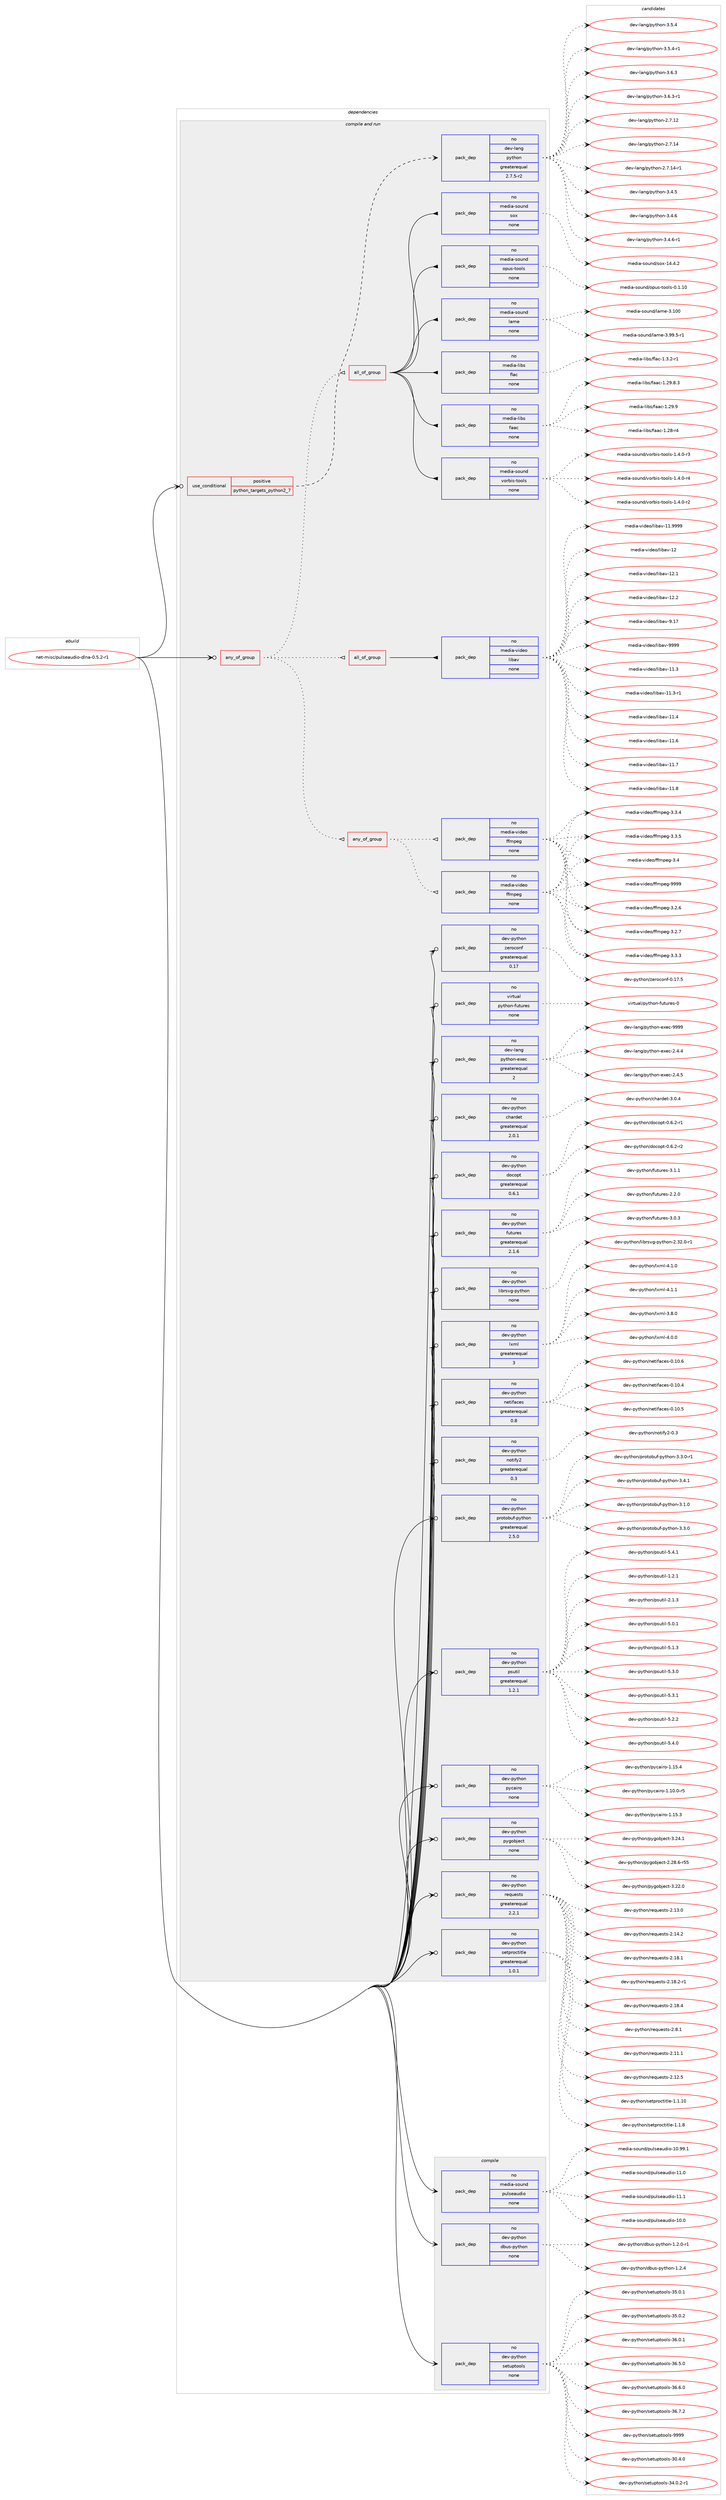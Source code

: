 digraph prolog {

# *************
# Graph options
# *************

newrank=true;
concentrate=true;
compound=true;
graph [rankdir=LR,fontname=Helvetica,fontsize=10,ranksep=1.5];#, ranksep=2.5, nodesep=0.2];
edge  [arrowhead=vee];
node  [fontname=Helvetica,fontsize=10];

# **********
# The ebuild
# **********

subgraph cluster_leftcol {
color=gray;
rank=same;
label=<<i>ebuild</i>>;
id [label="net-misc/pulseaudio-dlna-0.5.2-r1", color=red, width=4, href="../net-misc/pulseaudio-dlna-0.5.2-r1.svg"];
}

# ****************
# The dependencies
# ****************

subgraph cluster_midcol {
color=gray;
label=<<i>dependencies</i>>;
subgraph cluster_compile {
fillcolor="#eeeeee";
style=filled;
label=<<i>compile</i>>;
subgraph pack486 {
dependency662 [label=<<TABLE BORDER="0" CELLBORDER="1" CELLSPACING="0" CELLPADDING="4" WIDTH="220"><TR><TD ROWSPAN="6" CELLPADDING="30">pack_dep</TD></TR><TR><TD WIDTH="110">no</TD></TR><TR><TD>dev-python</TD></TR><TR><TD>dbus-python</TD></TR><TR><TD>none</TD></TR><TR><TD></TD></TR></TABLE>>, shape=none, color=blue];
}
id:e -> dependency662:w [weight=20,style="solid",arrowhead="vee"];
subgraph pack487 {
dependency663 [label=<<TABLE BORDER="0" CELLBORDER="1" CELLSPACING="0" CELLPADDING="4" WIDTH="220"><TR><TD ROWSPAN="6" CELLPADDING="30">pack_dep</TD></TR><TR><TD WIDTH="110">no</TD></TR><TR><TD>dev-python</TD></TR><TR><TD>setuptools</TD></TR><TR><TD>none</TD></TR><TR><TD></TD></TR></TABLE>>, shape=none, color=blue];
}
id:e -> dependency663:w [weight=20,style="solid",arrowhead="vee"];
subgraph pack488 {
dependency664 [label=<<TABLE BORDER="0" CELLBORDER="1" CELLSPACING="0" CELLPADDING="4" WIDTH="220"><TR><TD ROWSPAN="6" CELLPADDING="30">pack_dep</TD></TR><TR><TD WIDTH="110">no</TD></TR><TR><TD>media-sound</TD></TR><TR><TD>pulseaudio</TD></TR><TR><TD>none</TD></TR><TR><TD></TD></TR></TABLE>>, shape=none, color=blue];
}
id:e -> dependency664:w [weight=20,style="solid",arrowhead="vee"];
}
subgraph cluster_compileandrun {
fillcolor="#eeeeee";
style=filled;
label=<<i>compile and run</i>>;
subgraph any8 {
dependency665 [label=<<TABLE BORDER="0" CELLBORDER="1" CELLSPACING="0" CELLPADDING="4"><TR><TD CELLPADDING="10">any_of_group</TD></TR></TABLE>>, shape=none, color=red];subgraph any9 {
dependency666 [label=<<TABLE BORDER="0" CELLBORDER="1" CELLSPACING="0" CELLPADDING="4"><TR><TD CELLPADDING="10">any_of_group</TD></TR></TABLE>>, shape=none, color=red];subgraph pack489 {
dependency667 [label=<<TABLE BORDER="0" CELLBORDER="1" CELLSPACING="0" CELLPADDING="4" WIDTH="220"><TR><TD ROWSPAN="6" CELLPADDING="30">pack_dep</TD></TR><TR><TD WIDTH="110">no</TD></TR><TR><TD>media-video</TD></TR><TR><TD>ffmpeg</TD></TR><TR><TD>none</TD></TR><TR><TD></TD></TR></TABLE>>, shape=none, color=blue];
}
dependency666:e -> dependency667:w [weight=20,style="dotted",arrowhead="oinv"];
subgraph pack490 {
dependency668 [label=<<TABLE BORDER="0" CELLBORDER="1" CELLSPACING="0" CELLPADDING="4" WIDTH="220"><TR><TD ROWSPAN="6" CELLPADDING="30">pack_dep</TD></TR><TR><TD WIDTH="110">no</TD></TR><TR><TD>media-video</TD></TR><TR><TD>ffmpeg</TD></TR><TR><TD>none</TD></TR><TR><TD></TD></TR></TABLE>>, shape=none, color=blue];
}
dependency666:e -> dependency668:w [weight=20,style="dotted",arrowhead="oinv"];
}
dependency665:e -> dependency666:w [weight=20,style="dotted",arrowhead="oinv"];
subgraph all1 {
dependency669 [label=<<TABLE BORDER="0" CELLBORDER="1" CELLSPACING="0" CELLPADDING="4"><TR><TD CELLPADDING="10">all_of_group</TD></TR></TABLE>>, shape=none, color=red];subgraph pack491 {
dependency670 [label=<<TABLE BORDER="0" CELLBORDER="1" CELLSPACING="0" CELLPADDING="4" WIDTH="220"><TR><TD ROWSPAN="6" CELLPADDING="30">pack_dep</TD></TR><TR><TD WIDTH="110">no</TD></TR><TR><TD>media-video</TD></TR><TR><TD>libav</TD></TR><TR><TD>none</TD></TR><TR><TD></TD></TR></TABLE>>, shape=none, color=blue];
}
dependency669:e -> dependency670:w [weight=20,style="solid",arrowhead="inv"];
}
dependency665:e -> dependency669:w [weight=20,style="dotted",arrowhead="oinv"];
subgraph all2 {
dependency671 [label=<<TABLE BORDER="0" CELLBORDER="1" CELLSPACING="0" CELLPADDING="4"><TR><TD CELLPADDING="10">all_of_group</TD></TR></TABLE>>, shape=none, color=red];subgraph pack492 {
dependency672 [label=<<TABLE BORDER="0" CELLBORDER="1" CELLSPACING="0" CELLPADDING="4" WIDTH="220"><TR><TD ROWSPAN="6" CELLPADDING="30">pack_dep</TD></TR><TR><TD WIDTH="110">no</TD></TR><TR><TD>media-libs</TD></TR><TR><TD>faac</TD></TR><TR><TD>none</TD></TR><TR><TD></TD></TR></TABLE>>, shape=none, color=blue];
}
dependency671:e -> dependency672:w [weight=20,style="solid",arrowhead="inv"];
subgraph pack493 {
dependency673 [label=<<TABLE BORDER="0" CELLBORDER="1" CELLSPACING="0" CELLPADDING="4" WIDTH="220"><TR><TD ROWSPAN="6" CELLPADDING="30">pack_dep</TD></TR><TR><TD WIDTH="110">no</TD></TR><TR><TD>media-libs</TD></TR><TR><TD>flac</TD></TR><TR><TD>none</TD></TR><TR><TD></TD></TR></TABLE>>, shape=none, color=blue];
}
dependency671:e -> dependency673:w [weight=20,style="solid",arrowhead="inv"];
subgraph pack494 {
dependency674 [label=<<TABLE BORDER="0" CELLBORDER="1" CELLSPACING="0" CELLPADDING="4" WIDTH="220"><TR><TD ROWSPAN="6" CELLPADDING="30">pack_dep</TD></TR><TR><TD WIDTH="110">no</TD></TR><TR><TD>media-sound</TD></TR><TR><TD>lame</TD></TR><TR><TD>none</TD></TR><TR><TD></TD></TR></TABLE>>, shape=none, color=blue];
}
dependency671:e -> dependency674:w [weight=20,style="solid",arrowhead="inv"];
subgraph pack495 {
dependency675 [label=<<TABLE BORDER="0" CELLBORDER="1" CELLSPACING="0" CELLPADDING="4" WIDTH="220"><TR><TD ROWSPAN="6" CELLPADDING="30">pack_dep</TD></TR><TR><TD WIDTH="110">no</TD></TR><TR><TD>media-sound</TD></TR><TR><TD>opus-tools</TD></TR><TR><TD>none</TD></TR><TR><TD></TD></TR></TABLE>>, shape=none, color=blue];
}
dependency671:e -> dependency675:w [weight=20,style="solid",arrowhead="inv"];
subgraph pack496 {
dependency676 [label=<<TABLE BORDER="0" CELLBORDER="1" CELLSPACING="0" CELLPADDING="4" WIDTH="220"><TR><TD ROWSPAN="6" CELLPADDING="30">pack_dep</TD></TR><TR><TD WIDTH="110">no</TD></TR><TR><TD>media-sound</TD></TR><TR><TD>sox</TD></TR><TR><TD>none</TD></TR><TR><TD></TD></TR></TABLE>>, shape=none, color=blue];
}
dependency671:e -> dependency676:w [weight=20,style="solid",arrowhead="inv"];
subgraph pack497 {
dependency677 [label=<<TABLE BORDER="0" CELLBORDER="1" CELLSPACING="0" CELLPADDING="4" WIDTH="220"><TR><TD ROWSPAN="6" CELLPADDING="30">pack_dep</TD></TR><TR><TD WIDTH="110">no</TD></TR><TR><TD>media-sound</TD></TR><TR><TD>vorbis-tools</TD></TR><TR><TD>none</TD></TR><TR><TD></TD></TR></TABLE>>, shape=none, color=blue];
}
dependency671:e -> dependency677:w [weight=20,style="solid",arrowhead="inv"];
}
dependency665:e -> dependency671:w [weight=20,style="dotted",arrowhead="oinv"];
}
id:e -> dependency665:w [weight=20,style="solid",arrowhead="odotvee"];
subgraph cond170 {
dependency678 [label=<<TABLE BORDER="0" CELLBORDER="1" CELLSPACING="0" CELLPADDING="4"><TR><TD ROWSPAN="3" CELLPADDING="10">use_conditional</TD></TR><TR><TD>positive</TD></TR><TR><TD>python_targets_python2_7</TD></TR></TABLE>>, shape=none, color=red];
subgraph pack498 {
dependency679 [label=<<TABLE BORDER="0" CELLBORDER="1" CELLSPACING="0" CELLPADDING="4" WIDTH="220"><TR><TD ROWSPAN="6" CELLPADDING="30">pack_dep</TD></TR><TR><TD WIDTH="110">no</TD></TR><TR><TD>dev-lang</TD></TR><TR><TD>python</TD></TR><TR><TD>greaterequal</TD></TR><TR><TD>2.7.5-r2</TD></TR></TABLE>>, shape=none, color=blue];
}
dependency678:e -> dependency679:w [weight=20,style="dashed",arrowhead="vee"];
}
id:e -> dependency678:w [weight=20,style="solid",arrowhead="odotvee"];
subgraph pack499 {
dependency680 [label=<<TABLE BORDER="0" CELLBORDER="1" CELLSPACING="0" CELLPADDING="4" WIDTH="220"><TR><TD ROWSPAN="6" CELLPADDING="30">pack_dep</TD></TR><TR><TD WIDTH="110">no</TD></TR><TR><TD>dev-lang</TD></TR><TR><TD>python-exec</TD></TR><TR><TD>greaterequal</TD></TR><TR><TD>2</TD></TR></TABLE>>, shape=none, color=blue];
}
id:e -> dependency680:w [weight=20,style="solid",arrowhead="odotvee"];
subgraph pack500 {
dependency681 [label=<<TABLE BORDER="0" CELLBORDER="1" CELLSPACING="0" CELLPADDING="4" WIDTH="220"><TR><TD ROWSPAN="6" CELLPADDING="30">pack_dep</TD></TR><TR><TD WIDTH="110">no</TD></TR><TR><TD>dev-python</TD></TR><TR><TD>chardet</TD></TR><TR><TD>greaterequal</TD></TR><TR><TD>2.0.1</TD></TR></TABLE>>, shape=none, color=blue];
}
id:e -> dependency681:w [weight=20,style="solid",arrowhead="odotvee"];
subgraph pack501 {
dependency682 [label=<<TABLE BORDER="0" CELLBORDER="1" CELLSPACING="0" CELLPADDING="4" WIDTH="220"><TR><TD ROWSPAN="6" CELLPADDING="30">pack_dep</TD></TR><TR><TD WIDTH="110">no</TD></TR><TR><TD>dev-python</TD></TR><TR><TD>docopt</TD></TR><TR><TD>greaterequal</TD></TR><TR><TD>0.6.1</TD></TR></TABLE>>, shape=none, color=blue];
}
id:e -> dependency682:w [weight=20,style="solid",arrowhead="odotvee"];
subgraph pack502 {
dependency683 [label=<<TABLE BORDER="0" CELLBORDER="1" CELLSPACING="0" CELLPADDING="4" WIDTH="220"><TR><TD ROWSPAN="6" CELLPADDING="30">pack_dep</TD></TR><TR><TD WIDTH="110">no</TD></TR><TR><TD>dev-python</TD></TR><TR><TD>futures</TD></TR><TR><TD>greaterequal</TD></TR><TR><TD>2.1.6</TD></TR></TABLE>>, shape=none, color=blue];
}
id:e -> dependency683:w [weight=20,style="solid",arrowhead="odotvee"];
subgraph pack503 {
dependency684 [label=<<TABLE BORDER="0" CELLBORDER="1" CELLSPACING="0" CELLPADDING="4" WIDTH="220"><TR><TD ROWSPAN="6" CELLPADDING="30">pack_dep</TD></TR><TR><TD WIDTH="110">no</TD></TR><TR><TD>dev-python</TD></TR><TR><TD>librsvg-python</TD></TR><TR><TD>none</TD></TR><TR><TD></TD></TR></TABLE>>, shape=none, color=blue];
}
id:e -> dependency684:w [weight=20,style="solid",arrowhead="odotvee"];
subgraph pack504 {
dependency685 [label=<<TABLE BORDER="0" CELLBORDER="1" CELLSPACING="0" CELLPADDING="4" WIDTH="220"><TR><TD ROWSPAN="6" CELLPADDING="30">pack_dep</TD></TR><TR><TD WIDTH="110">no</TD></TR><TR><TD>dev-python</TD></TR><TR><TD>lxml</TD></TR><TR><TD>greaterequal</TD></TR><TR><TD>3</TD></TR></TABLE>>, shape=none, color=blue];
}
id:e -> dependency685:w [weight=20,style="solid",arrowhead="odotvee"];
subgraph pack505 {
dependency686 [label=<<TABLE BORDER="0" CELLBORDER="1" CELLSPACING="0" CELLPADDING="4" WIDTH="220"><TR><TD ROWSPAN="6" CELLPADDING="30">pack_dep</TD></TR><TR><TD WIDTH="110">no</TD></TR><TR><TD>dev-python</TD></TR><TR><TD>netifaces</TD></TR><TR><TD>greaterequal</TD></TR><TR><TD>0.8</TD></TR></TABLE>>, shape=none, color=blue];
}
id:e -> dependency686:w [weight=20,style="solid",arrowhead="odotvee"];
subgraph pack506 {
dependency687 [label=<<TABLE BORDER="0" CELLBORDER="1" CELLSPACING="0" CELLPADDING="4" WIDTH="220"><TR><TD ROWSPAN="6" CELLPADDING="30">pack_dep</TD></TR><TR><TD WIDTH="110">no</TD></TR><TR><TD>dev-python</TD></TR><TR><TD>notify2</TD></TR><TR><TD>greaterequal</TD></TR><TR><TD>0.3</TD></TR></TABLE>>, shape=none, color=blue];
}
id:e -> dependency687:w [weight=20,style="solid",arrowhead="odotvee"];
subgraph pack507 {
dependency688 [label=<<TABLE BORDER="0" CELLBORDER="1" CELLSPACING="0" CELLPADDING="4" WIDTH="220"><TR><TD ROWSPAN="6" CELLPADDING="30">pack_dep</TD></TR><TR><TD WIDTH="110">no</TD></TR><TR><TD>dev-python</TD></TR><TR><TD>protobuf-python</TD></TR><TR><TD>greaterequal</TD></TR><TR><TD>2.5.0</TD></TR></TABLE>>, shape=none, color=blue];
}
id:e -> dependency688:w [weight=20,style="solid",arrowhead="odotvee"];
subgraph pack508 {
dependency689 [label=<<TABLE BORDER="0" CELLBORDER="1" CELLSPACING="0" CELLPADDING="4" WIDTH="220"><TR><TD ROWSPAN="6" CELLPADDING="30">pack_dep</TD></TR><TR><TD WIDTH="110">no</TD></TR><TR><TD>dev-python</TD></TR><TR><TD>psutil</TD></TR><TR><TD>greaterequal</TD></TR><TR><TD>1.2.1</TD></TR></TABLE>>, shape=none, color=blue];
}
id:e -> dependency689:w [weight=20,style="solid",arrowhead="odotvee"];
subgraph pack509 {
dependency690 [label=<<TABLE BORDER="0" CELLBORDER="1" CELLSPACING="0" CELLPADDING="4" WIDTH="220"><TR><TD ROWSPAN="6" CELLPADDING="30">pack_dep</TD></TR><TR><TD WIDTH="110">no</TD></TR><TR><TD>dev-python</TD></TR><TR><TD>pycairo</TD></TR><TR><TD>none</TD></TR><TR><TD></TD></TR></TABLE>>, shape=none, color=blue];
}
id:e -> dependency690:w [weight=20,style="solid",arrowhead="odotvee"];
subgraph pack510 {
dependency691 [label=<<TABLE BORDER="0" CELLBORDER="1" CELLSPACING="0" CELLPADDING="4" WIDTH="220"><TR><TD ROWSPAN="6" CELLPADDING="30">pack_dep</TD></TR><TR><TD WIDTH="110">no</TD></TR><TR><TD>dev-python</TD></TR><TR><TD>pygobject</TD></TR><TR><TD>none</TD></TR><TR><TD></TD></TR></TABLE>>, shape=none, color=blue];
}
id:e -> dependency691:w [weight=20,style="solid",arrowhead="odotvee"];
subgraph pack511 {
dependency692 [label=<<TABLE BORDER="0" CELLBORDER="1" CELLSPACING="0" CELLPADDING="4" WIDTH="220"><TR><TD ROWSPAN="6" CELLPADDING="30">pack_dep</TD></TR><TR><TD WIDTH="110">no</TD></TR><TR><TD>dev-python</TD></TR><TR><TD>requests</TD></TR><TR><TD>greaterequal</TD></TR><TR><TD>2.2.1</TD></TR></TABLE>>, shape=none, color=blue];
}
id:e -> dependency692:w [weight=20,style="solid",arrowhead="odotvee"];
subgraph pack512 {
dependency693 [label=<<TABLE BORDER="0" CELLBORDER="1" CELLSPACING="0" CELLPADDING="4" WIDTH="220"><TR><TD ROWSPAN="6" CELLPADDING="30">pack_dep</TD></TR><TR><TD WIDTH="110">no</TD></TR><TR><TD>dev-python</TD></TR><TR><TD>setproctitle</TD></TR><TR><TD>greaterequal</TD></TR><TR><TD>1.0.1</TD></TR></TABLE>>, shape=none, color=blue];
}
id:e -> dependency693:w [weight=20,style="solid",arrowhead="odotvee"];
subgraph pack513 {
dependency694 [label=<<TABLE BORDER="0" CELLBORDER="1" CELLSPACING="0" CELLPADDING="4" WIDTH="220"><TR><TD ROWSPAN="6" CELLPADDING="30">pack_dep</TD></TR><TR><TD WIDTH="110">no</TD></TR><TR><TD>dev-python</TD></TR><TR><TD>zeroconf</TD></TR><TR><TD>greaterequal</TD></TR><TR><TD>0.17</TD></TR></TABLE>>, shape=none, color=blue];
}
id:e -> dependency694:w [weight=20,style="solid",arrowhead="odotvee"];
subgraph pack514 {
dependency695 [label=<<TABLE BORDER="0" CELLBORDER="1" CELLSPACING="0" CELLPADDING="4" WIDTH="220"><TR><TD ROWSPAN="6" CELLPADDING="30">pack_dep</TD></TR><TR><TD WIDTH="110">no</TD></TR><TR><TD>virtual</TD></TR><TR><TD>python-futures</TD></TR><TR><TD>none</TD></TR><TR><TD></TD></TR></TABLE>>, shape=none, color=blue];
}
id:e -> dependency695:w [weight=20,style="solid",arrowhead="odotvee"];
}
subgraph cluster_run {
fillcolor="#eeeeee";
style=filled;
label=<<i>run</i>>;
}
}

# **************
# The candidates
# **************

subgraph cluster_choices {
rank=same;
color=gray;
label=<<i>candidates</i>>;

subgraph choice486 {
color=black;
nodesep=1;
choice100101118451121211161041111104710098117115451121211161041111104549465046484511449 [label="dev-python/dbus-python-1.2.0-r1", color=red, width=4,href="../dev-python/dbus-python-1.2.0-r1.svg"];
choice10010111845112121116104111110471009811711545112121116104111110454946504652 [label="dev-python/dbus-python-1.2.4", color=red, width=4,href="../dev-python/dbus-python-1.2.4.svg"];
dependency662:e -> choice100101118451121211161041111104710098117115451121211161041111104549465046484511449:w [style=dotted,weight="100"];
dependency662:e -> choice10010111845112121116104111110471009811711545112121116104111110454946504652:w [style=dotted,weight="100"];
}
subgraph choice487 {
color=black;
nodesep=1;
choice100101118451121211161041111104711510111611711211611111110811545514846524648 [label="dev-python/setuptools-30.4.0", color=red, width=4,href="../dev-python/setuptools-30.4.0.svg"];
choice1001011184511212111610411111047115101116117112116111111108115455152464846504511449 [label="dev-python/setuptools-34.0.2-r1", color=red, width=4,href="../dev-python/setuptools-34.0.2-r1.svg"];
choice100101118451121211161041111104711510111611711211611111110811545515346484649 [label="dev-python/setuptools-35.0.1", color=red, width=4,href="../dev-python/setuptools-35.0.1.svg"];
choice100101118451121211161041111104711510111611711211611111110811545515346484650 [label="dev-python/setuptools-35.0.2", color=red, width=4,href="../dev-python/setuptools-35.0.2.svg"];
choice100101118451121211161041111104711510111611711211611111110811545515446484649 [label="dev-python/setuptools-36.0.1", color=red, width=4,href="../dev-python/setuptools-36.0.1.svg"];
choice100101118451121211161041111104711510111611711211611111110811545515446534648 [label="dev-python/setuptools-36.5.0", color=red, width=4,href="../dev-python/setuptools-36.5.0.svg"];
choice100101118451121211161041111104711510111611711211611111110811545515446544648 [label="dev-python/setuptools-36.6.0", color=red, width=4,href="../dev-python/setuptools-36.6.0.svg"];
choice100101118451121211161041111104711510111611711211611111110811545515446554650 [label="dev-python/setuptools-36.7.2", color=red, width=4,href="../dev-python/setuptools-36.7.2.svg"];
choice10010111845112121116104111110471151011161171121161111111081154557575757 [label="dev-python/setuptools-9999", color=red, width=4,href="../dev-python/setuptools-9999.svg"];
dependency663:e -> choice100101118451121211161041111104711510111611711211611111110811545514846524648:w [style=dotted,weight="100"];
dependency663:e -> choice1001011184511212111610411111047115101116117112116111111108115455152464846504511449:w [style=dotted,weight="100"];
dependency663:e -> choice100101118451121211161041111104711510111611711211611111110811545515346484649:w [style=dotted,weight="100"];
dependency663:e -> choice100101118451121211161041111104711510111611711211611111110811545515346484650:w [style=dotted,weight="100"];
dependency663:e -> choice100101118451121211161041111104711510111611711211611111110811545515446484649:w [style=dotted,weight="100"];
dependency663:e -> choice100101118451121211161041111104711510111611711211611111110811545515446534648:w [style=dotted,weight="100"];
dependency663:e -> choice100101118451121211161041111104711510111611711211611111110811545515446544648:w [style=dotted,weight="100"];
dependency663:e -> choice100101118451121211161041111104711510111611711211611111110811545515446554650:w [style=dotted,weight="100"];
dependency663:e -> choice10010111845112121116104111110471151011161171121161111111081154557575757:w [style=dotted,weight="100"];
}
subgraph choice488 {
color=black;
nodesep=1;
choice109101100105974511511111711010047112117108115101971171001051114549484648 [label="media-sound/pulseaudio-10.0", color=red, width=4,href="../media-sound/pulseaudio-10.0.svg"];
choice109101100105974511511111711010047112117108115101971171001051114549484657574649 [label="media-sound/pulseaudio-10.99.1", color=red, width=4,href="../media-sound/pulseaudio-10.99.1.svg"];
choice109101100105974511511111711010047112117108115101971171001051114549494648 [label="media-sound/pulseaudio-11.0", color=red, width=4,href="../media-sound/pulseaudio-11.0.svg"];
choice109101100105974511511111711010047112117108115101971171001051114549494649 [label="media-sound/pulseaudio-11.1", color=red, width=4,href="../media-sound/pulseaudio-11.1.svg"];
dependency664:e -> choice109101100105974511511111711010047112117108115101971171001051114549484648:w [style=dotted,weight="100"];
dependency664:e -> choice109101100105974511511111711010047112117108115101971171001051114549484657574649:w [style=dotted,weight="100"];
dependency664:e -> choice109101100105974511511111711010047112117108115101971171001051114549494648:w [style=dotted,weight="100"];
dependency664:e -> choice109101100105974511511111711010047112117108115101971171001051114549494649:w [style=dotted,weight="100"];
}
subgraph choice489 {
color=black;
nodesep=1;
choice109101100105974511810510010111147102102109112101103455146504654 [label="media-video/ffmpeg-3.2.6", color=red, width=4,href="../media-video/ffmpeg-3.2.6.svg"];
choice109101100105974511810510010111147102102109112101103455146504655 [label="media-video/ffmpeg-3.2.7", color=red, width=4,href="../media-video/ffmpeg-3.2.7.svg"];
choice109101100105974511810510010111147102102109112101103455146514651 [label="media-video/ffmpeg-3.3.3", color=red, width=4,href="../media-video/ffmpeg-3.3.3.svg"];
choice109101100105974511810510010111147102102109112101103455146514652 [label="media-video/ffmpeg-3.3.4", color=red, width=4,href="../media-video/ffmpeg-3.3.4.svg"];
choice109101100105974511810510010111147102102109112101103455146514653 [label="media-video/ffmpeg-3.3.5", color=red, width=4,href="../media-video/ffmpeg-3.3.5.svg"];
choice10910110010597451181051001011114710210210911210110345514652 [label="media-video/ffmpeg-3.4", color=red, width=4,href="../media-video/ffmpeg-3.4.svg"];
choice1091011001059745118105100101111471021021091121011034557575757 [label="media-video/ffmpeg-9999", color=red, width=4,href="../media-video/ffmpeg-9999.svg"];
dependency667:e -> choice109101100105974511810510010111147102102109112101103455146504654:w [style=dotted,weight="100"];
dependency667:e -> choice109101100105974511810510010111147102102109112101103455146504655:w [style=dotted,weight="100"];
dependency667:e -> choice109101100105974511810510010111147102102109112101103455146514651:w [style=dotted,weight="100"];
dependency667:e -> choice109101100105974511810510010111147102102109112101103455146514652:w [style=dotted,weight="100"];
dependency667:e -> choice109101100105974511810510010111147102102109112101103455146514653:w [style=dotted,weight="100"];
dependency667:e -> choice10910110010597451181051001011114710210210911210110345514652:w [style=dotted,weight="100"];
dependency667:e -> choice1091011001059745118105100101111471021021091121011034557575757:w [style=dotted,weight="100"];
}
subgraph choice490 {
color=black;
nodesep=1;
choice109101100105974511810510010111147102102109112101103455146504654 [label="media-video/ffmpeg-3.2.6", color=red, width=4,href="../media-video/ffmpeg-3.2.6.svg"];
choice109101100105974511810510010111147102102109112101103455146504655 [label="media-video/ffmpeg-3.2.7", color=red, width=4,href="../media-video/ffmpeg-3.2.7.svg"];
choice109101100105974511810510010111147102102109112101103455146514651 [label="media-video/ffmpeg-3.3.3", color=red, width=4,href="../media-video/ffmpeg-3.3.3.svg"];
choice109101100105974511810510010111147102102109112101103455146514652 [label="media-video/ffmpeg-3.3.4", color=red, width=4,href="../media-video/ffmpeg-3.3.4.svg"];
choice109101100105974511810510010111147102102109112101103455146514653 [label="media-video/ffmpeg-3.3.5", color=red, width=4,href="../media-video/ffmpeg-3.3.5.svg"];
choice10910110010597451181051001011114710210210911210110345514652 [label="media-video/ffmpeg-3.4", color=red, width=4,href="../media-video/ffmpeg-3.4.svg"];
choice1091011001059745118105100101111471021021091121011034557575757 [label="media-video/ffmpeg-9999", color=red, width=4,href="../media-video/ffmpeg-9999.svg"];
dependency668:e -> choice109101100105974511810510010111147102102109112101103455146504654:w [style=dotted,weight="100"];
dependency668:e -> choice109101100105974511810510010111147102102109112101103455146504655:w [style=dotted,weight="100"];
dependency668:e -> choice109101100105974511810510010111147102102109112101103455146514651:w [style=dotted,weight="100"];
dependency668:e -> choice109101100105974511810510010111147102102109112101103455146514652:w [style=dotted,weight="100"];
dependency668:e -> choice109101100105974511810510010111147102102109112101103455146514653:w [style=dotted,weight="100"];
dependency668:e -> choice10910110010597451181051001011114710210210911210110345514652:w [style=dotted,weight="100"];
dependency668:e -> choice1091011001059745118105100101111471021021091121011034557575757:w [style=dotted,weight="100"];
}
subgraph choice491 {
color=black;
nodesep=1;
choice10910110010597451181051001011114710810598971184549494651 [label="media-video/libav-11.3", color=red, width=4,href="../media-video/libav-11.3.svg"];
choice109101100105974511810510010111147108105989711845494946514511449 [label="media-video/libav-11.3-r1", color=red, width=4,href="../media-video/libav-11.3-r1.svg"];
choice10910110010597451181051001011114710810598971184549494652 [label="media-video/libav-11.4", color=red, width=4,href="../media-video/libav-11.4.svg"];
choice10910110010597451181051001011114710810598971184549494654 [label="media-video/libav-11.6", color=red, width=4,href="../media-video/libav-11.6.svg"];
choice10910110010597451181051001011114710810598971184549494655 [label="media-video/libav-11.7", color=red, width=4,href="../media-video/libav-11.7.svg"];
choice10910110010597451181051001011114710810598971184549494656 [label="media-video/libav-11.8", color=red, width=4,href="../media-video/libav-11.8.svg"];
choice10910110010597451181051001011114710810598971184549494657575757 [label="media-video/libav-11.9999", color=red, width=4,href="../media-video/libav-11.9999.svg"];
choice1091011001059745118105100101111471081059897118454950 [label="media-video/libav-12", color=red, width=4,href="../media-video/libav-12.svg"];
choice10910110010597451181051001011114710810598971184549504649 [label="media-video/libav-12.1", color=red, width=4,href="../media-video/libav-12.1.svg"];
choice10910110010597451181051001011114710810598971184549504650 [label="media-video/libav-12.2", color=red, width=4,href="../media-video/libav-12.2.svg"];
choice10910110010597451181051001011114710810598971184557464955 [label="media-video/libav-9.17", color=red, width=4,href="../media-video/libav-9.17.svg"];
choice10910110010597451181051001011114710810598971184557575757 [label="media-video/libav-9999", color=red, width=4,href="../media-video/libav-9999.svg"];
dependency670:e -> choice10910110010597451181051001011114710810598971184549494651:w [style=dotted,weight="100"];
dependency670:e -> choice109101100105974511810510010111147108105989711845494946514511449:w [style=dotted,weight="100"];
dependency670:e -> choice10910110010597451181051001011114710810598971184549494652:w [style=dotted,weight="100"];
dependency670:e -> choice10910110010597451181051001011114710810598971184549494654:w [style=dotted,weight="100"];
dependency670:e -> choice10910110010597451181051001011114710810598971184549494655:w [style=dotted,weight="100"];
dependency670:e -> choice10910110010597451181051001011114710810598971184549494656:w [style=dotted,weight="100"];
dependency670:e -> choice10910110010597451181051001011114710810598971184549494657575757:w [style=dotted,weight="100"];
dependency670:e -> choice1091011001059745118105100101111471081059897118454950:w [style=dotted,weight="100"];
dependency670:e -> choice10910110010597451181051001011114710810598971184549504649:w [style=dotted,weight="100"];
dependency670:e -> choice10910110010597451181051001011114710810598971184549504650:w [style=dotted,weight="100"];
dependency670:e -> choice10910110010597451181051001011114710810598971184557464955:w [style=dotted,weight="100"];
dependency670:e -> choice10910110010597451181051001011114710810598971184557575757:w [style=dotted,weight="100"];
}
subgraph choice492 {
color=black;
nodesep=1;
choice1091011001059745108105981154710297979945494650564511452 [label="media-libs/faac-1.28-r4", color=red, width=4,href="../media-libs/faac-1.28-r4.svg"];
choice10910110010597451081059811547102979799454946505746564651 [label="media-libs/faac-1.29.8.3", color=red, width=4,href="../media-libs/faac-1.29.8.3.svg"];
choice1091011001059745108105981154710297979945494650574657 [label="media-libs/faac-1.29.9", color=red, width=4,href="../media-libs/faac-1.29.9.svg"];
dependency672:e -> choice1091011001059745108105981154710297979945494650564511452:w [style=dotted,weight="100"];
dependency672:e -> choice10910110010597451081059811547102979799454946505746564651:w [style=dotted,weight="100"];
dependency672:e -> choice1091011001059745108105981154710297979945494650574657:w [style=dotted,weight="100"];
}
subgraph choice493 {
color=black;
nodesep=1;
choice1091011001059745108105981154710210897994549465146504511449 [label="media-libs/flac-1.3.2-r1", color=red, width=4,href="../media-libs/flac-1.3.2-r1.svg"];
dependency673:e -> choice1091011001059745108105981154710210897994549465146504511449:w [style=dotted,weight="100"];
}
subgraph choice494 {
color=black;
nodesep=1;
choice10910110010597451151111171101004710897109101455146494848 [label="media-sound/lame-3.100", color=red, width=4,href="../media-sound/lame-3.100.svg"];
choice10910110010597451151111171101004710897109101455146575746534511449 [label="media-sound/lame-3.99.5-r1", color=red, width=4,href="../media-sound/lame-3.99.5-r1.svg"];
dependency674:e -> choice10910110010597451151111171101004710897109101455146494848:w [style=dotted,weight="100"];
dependency674:e -> choice10910110010597451151111171101004710897109101455146575746534511449:w [style=dotted,weight="100"];
}
subgraph choice495 {
color=black;
nodesep=1;
choice1091011001059745115111117110100471111121171154511611111110811545484649464948 [label="media-sound/opus-tools-0.1.10", color=red, width=4,href="../media-sound/opus-tools-0.1.10.svg"];
dependency675:e -> choice1091011001059745115111117110100471111121171154511611111110811545484649464948:w [style=dotted,weight="100"];
}
subgraph choice496 {
color=black;
nodesep=1;
choice10910110010597451151111171101004711511112045495246524650 [label="media-sound/sox-14.4.2", color=red, width=4,href="../media-sound/sox-14.4.2.svg"];
dependency676:e -> choice10910110010597451151111171101004711511112045495246524650:w [style=dotted,weight="100"];
}
subgraph choice497 {
color=black;
nodesep=1;
choice10910110010597451151111171101004711811111498105115451161111111081154549465246484511450 [label="media-sound/vorbis-tools-1.4.0-r2", color=red, width=4,href="../media-sound/vorbis-tools-1.4.0-r2.svg"];
choice10910110010597451151111171101004711811111498105115451161111111081154549465246484511451 [label="media-sound/vorbis-tools-1.4.0-r3", color=red, width=4,href="../media-sound/vorbis-tools-1.4.0-r3.svg"];
choice10910110010597451151111171101004711811111498105115451161111111081154549465246484511452 [label="media-sound/vorbis-tools-1.4.0-r4", color=red, width=4,href="../media-sound/vorbis-tools-1.4.0-r4.svg"];
dependency677:e -> choice10910110010597451151111171101004711811111498105115451161111111081154549465246484511450:w [style=dotted,weight="100"];
dependency677:e -> choice10910110010597451151111171101004711811111498105115451161111111081154549465246484511451:w [style=dotted,weight="100"];
dependency677:e -> choice10910110010597451151111171101004711811111498105115451161111111081154549465246484511452:w [style=dotted,weight="100"];
}
subgraph choice498 {
color=black;
nodesep=1;
choice10010111845108971101034711212111610411111045504655464950 [label="dev-lang/python-2.7.12", color=red, width=4,href="../dev-lang/python-2.7.12.svg"];
choice10010111845108971101034711212111610411111045504655464952 [label="dev-lang/python-2.7.14", color=red, width=4,href="../dev-lang/python-2.7.14.svg"];
choice100101118451089711010347112121116104111110455046554649524511449 [label="dev-lang/python-2.7.14-r1", color=red, width=4,href="../dev-lang/python-2.7.14-r1.svg"];
choice100101118451089711010347112121116104111110455146524653 [label="dev-lang/python-3.4.5", color=red, width=4,href="../dev-lang/python-3.4.5.svg"];
choice100101118451089711010347112121116104111110455146524654 [label="dev-lang/python-3.4.6", color=red, width=4,href="../dev-lang/python-3.4.6.svg"];
choice1001011184510897110103471121211161041111104551465246544511449 [label="dev-lang/python-3.4.6-r1", color=red, width=4,href="../dev-lang/python-3.4.6-r1.svg"];
choice100101118451089711010347112121116104111110455146534652 [label="dev-lang/python-3.5.4", color=red, width=4,href="../dev-lang/python-3.5.4.svg"];
choice1001011184510897110103471121211161041111104551465346524511449 [label="dev-lang/python-3.5.4-r1", color=red, width=4,href="../dev-lang/python-3.5.4-r1.svg"];
choice100101118451089711010347112121116104111110455146544651 [label="dev-lang/python-3.6.3", color=red, width=4,href="../dev-lang/python-3.6.3.svg"];
choice1001011184510897110103471121211161041111104551465446514511449 [label="dev-lang/python-3.6.3-r1", color=red, width=4,href="../dev-lang/python-3.6.3-r1.svg"];
dependency679:e -> choice10010111845108971101034711212111610411111045504655464950:w [style=dotted,weight="100"];
dependency679:e -> choice10010111845108971101034711212111610411111045504655464952:w [style=dotted,weight="100"];
dependency679:e -> choice100101118451089711010347112121116104111110455046554649524511449:w [style=dotted,weight="100"];
dependency679:e -> choice100101118451089711010347112121116104111110455146524653:w [style=dotted,weight="100"];
dependency679:e -> choice100101118451089711010347112121116104111110455146524654:w [style=dotted,weight="100"];
dependency679:e -> choice1001011184510897110103471121211161041111104551465246544511449:w [style=dotted,weight="100"];
dependency679:e -> choice100101118451089711010347112121116104111110455146534652:w [style=dotted,weight="100"];
dependency679:e -> choice1001011184510897110103471121211161041111104551465346524511449:w [style=dotted,weight="100"];
dependency679:e -> choice100101118451089711010347112121116104111110455146544651:w [style=dotted,weight="100"];
dependency679:e -> choice1001011184510897110103471121211161041111104551465446514511449:w [style=dotted,weight="100"];
}
subgraph choice499 {
color=black;
nodesep=1;
choice1001011184510897110103471121211161041111104510112010199455046524652 [label="dev-lang/python-exec-2.4.4", color=red, width=4,href="../dev-lang/python-exec-2.4.4.svg"];
choice1001011184510897110103471121211161041111104510112010199455046524653 [label="dev-lang/python-exec-2.4.5", color=red, width=4,href="../dev-lang/python-exec-2.4.5.svg"];
choice10010111845108971101034711212111610411111045101120101994557575757 [label="dev-lang/python-exec-9999", color=red, width=4,href="../dev-lang/python-exec-9999.svg"];
dependency680:e -> choice1001011184510897110103471121211161041111104510112010199455046524652:w [style=dotted,weight="100"];
dependency680:e -> choice1001011184510897110103471121211161041111104510112010199455046524653:w [style=dotted,weight="100"];
dependency680:e -> choice10010111845108971101034711212111610411111045101120101994557575757:w [style=dotted,weight="100"];
}
subgraph choice500 {
color=black;
nodesep=1;
choice10010111845112121116104111110479910497114100101116455146484652 [label="dev-python/chardet-3.0.4", color=red, width=4,href="../dev-python/chardet-3.0.4.svg"];
dependency681:e -> choice10010111845112121116104111110479910497114100101116455146484652:w [style=dotted,weight="100"];
}
subgraph choice501 {
color=black;
nodesep=1;
choice1001011184511212111610411111047100111991111121164548465446504511449 [label="dev-python/docopt-0.6.2-r1", color=red, width=4,href="../dev-python/docopt-0.6.2-r1.svg"];
choice1001011184511212111610411111047100111991111121164548465446504511450 [label="dev-python/docopt-0.6.2-r2", color=red, width=4,href="../dev-python/docopt-0.6.2-r2.svg"];
dependency682:e -> choice1001011184511212111610411111047100111991111121164548465446504511449:w [style=dotted,weight="100"];
dependency682:e -> choice1001011184511212111610411111047100111991111121164548465446504511450:w [style=dotted,weight="100"];
}
subgraph choice502 {
color=black;
nodesep=1;
choice1001011184511212111610411111047102117116117114101115455046504648 [label="dev-python/futures-2.2.0", color=red, width=4,href="../dev-python/futures-2.2.0.svg"];
choice1001011184511212111610411111047102117116117114101115455146484651 [label="dev-python/futures-3.0.3", color=red, width=4,href="../dev-python/futures-3.0.3.svg"];
choice1001011184511212111610411111047102117116117114101115455146494649 [label="dev-python/futures-3.1.1", color=red, width=4,href="../dev-python/futures-3.1.1.svg"];
dependency683:e -> choice1001011184511212111610411111047102117116117114101115455046504648:w [style=dotted,weight="100"];
dependency683:e -> choice1001011184511212111610411111047102117116117114101115455146484651:w [style=dotted,weight="100"];
dependency683:e -> choice1001011184511212111610411111047102117116117114101115455146494649:w [style=dotted,weight="100"];
}
subgraph choice503 {
color=black;
nodesep=1;
choice10010111845112121116104111110471081059811411511810345112121116104111110455046515046484511449 [label="dev-python/librsvg-python-2.32.0-r1", color=red, width=4,href="../dev-python/librsvg-python-2.32.0-r1.svg"];
dependency684:e -> choice10010111845112121116104111110471081059811411511810345112121116104111110455046515046484511449:w [style=dotted,weight="100"];
}
subgraph choice504 {
color=black;
nodesep=1;
choice1001011184511212111610411111047108120109108455146564648 [label="dev-python/lxml-3.8.0", color=red, width=4,href="../dev-python/lxml-3.8.0.svg"];
choice1001011184511212111610411111047108120109108455246484648 [label="dev-python/lxml-4.0.0", color=red, width=4,href="../dev-python/lxml-4.0.0.svg"];
choice1001011184511212111610411111047108120109108455246494648 [label="dev-python/lxml-4.1.0", color=red, width=4,href="../dev-python/lxml-4.1.0.svg"];
choice1001011184511212111610411111047108120109108455246494649 [label="dev-python/lxml-4.1.1", color=red, width=4,href="../dev-python/lxml-4.1.1.svg"];
dependency685:e -> choice1001011184511212111610411111047108120109108455146564648:w [style=dotted,weight="100"];
dependency685:e -> choice1001011184511212111610411111047108120109108455246484648:w [style=dotted,weight="100"];
dependency685:e -> choice1001011184511212111610411111047108120109108455246494648:w [style=dotted,weight="100"];
dependency685:e -> choice1001011184511212111610411111047108120109108455246494649:w [style=dotted,weight="100"];
}
subgraph choice505 {
color=black;
nodesep=1;
choice1001011184511212111610411111047110101116105102979910111545484649484652 [label="dev-python/netifaces-0.10.4", color=red, width=4,href="../dev-python/netifaces-0.10.4.svg"];
choice1001011184511212111610411111047110101116105102979910111545484649484653 [label="dev-python/netifaces-0.10.5", color=red, width=4,href="../dev-python/netifaces-0.10.5.svg"];
choice1001011184511212111610411111047110101116105102979910111545484649484654 [label="dev-python/netifaces-0.10.6", color=red, width=4,href="../dev-python/netifaces-0.10.6.svg"];
dependency686:e -> choice1001011184511212111610411111047110101116105102979910111545484649484652:w [style=dotted,weight="100"];
dependency686:e -> choice1001011184511212111610411111047110101116105102979910111545484649484653:w [style=dotted,weight="100"];
dependency686:e -> choice1001011184511212111610411111047110101116105102979910111545484649484654:w [style=dotted,weight="100"];
}
subgraph choice506 {
color=black;
nodesep=1;
choice10010111845112121116104111110471101111161051021215045484651 [label="dev-python/notify2-0.3", color=red, width=4,href="../dev-python/notify2-0.3.svg"];
dependency687:e -> choice10010111845112121116104111110471101111161051021215045484651:w [style=dotted,weight="100"];
}
subgraph choice507 {
color=black;
nodesep=1;
choice10010111845112121116104111110471121141111161119811710245112121116104111110455146494648 [label="dev-python/protobuf-python-3.1.0", color=red, width=4,href="../dev-python/protobuf-python-3.1.0.svg"];
choice10010111845112121116104111110471121141111161119811710245112121116104111110455146514648 [label="dev-python/protobuf-python-3.3.0", color=red, width=4,href="../dev-python/protobuf-python-3.3.0.svg"];
choice100101118451121211161041111104711211411111611198117102451121211161041111104551465146484511449 [label="dev-python/protobuf-python-3.3.0-r1", color=red, width=4,href="../dev-python/protobuf-python-3.3.0-r1.svg"];
choice10010111845112121116104111110471121141111161119811710245112121116104111110455146524649 [label="dev-python/protobuf-python-3.4.1", color=red, width=4,href="../dev-python/protobuf-python-3.4.1.svg"];
dependency688:e -> choice10010111845112121116104111110471121141111161119811710245112121116104111110455146494648:w [style=dotted,weight="100"];
dependency688:e -> choice10010111845112121116104111110471121141111161119811710245112121116104111110455146514648:w [style=dotted,weight="100"];
dependency688:e -> choice100101118451121211161041111104711211411111611198117102451121211161041111104551465146484511449:w [style=dotted,weight="100"];
dependency688:e -> choice10010111845112121116104111110471121141111161119811710245112121116104111110455146524649:w [style=dotted,weight="100"];
}
subgraph choice508 {
color=black;
nodesep=1;
choice1001011184511212111610411111047112115117116105108454946504649 [label="dev-python/psutil-1.2.1", color=red, width=4,href="../dev-python/psutil-1.2.1.svg"];
choice1001011184511212111610411111047112115117116105108455046494651 [label="dev-python/psutil-2.1.3", color=red, width=4,href="../dev-python/psutil-2.1.3.svg"];
choice1001011184511212111610411111047112115117116105108455346484649 [label="dev-python/psutil-5.0.1", color=red, width=4,href="../dev-python/psutil-5.0.1.svg"];
choice1001011184511212111610411111047112115117116105108455346494651 [label="dev-python/psutil-5.1.3", color=red, width=4,href="../dev-python/psutil-5.1.3.svg"];
choice1001011184511212111610411111047112115117116105108455346514648 [label="dev-python/psutil-5.3.0", color=red, width=4,href="../dev-python/psutil-5.3.0.svg"];
choice1001011184511212111610411111047112115117116105108455346514649 [label="dev-python/psutil-5.3.1", color=red, width=4,href="../dev-python/psutil-5.3.1.svg"];
choice1001011184511212111610411111047112115117116105108455346504650 [label="dev-python/psutil-5.2.2", color=red, width=4,href="../dev-python/psutil-5.2.2.svg"];
choice1001011184511212111610411111047112115117116105108455346524648 [label="dev-python/psutil-5.4.0", color=red, width=4,href="../dev-python/psutil-5.4.0.svg"];
choice1001011184511212111610411111047112115117116105108455346524649 [label="dev-python/psutil-5.4.1", color=red, width=4,href="../dev-python/psutil-5.4.1.svg"];
dependency689:e -> choice1001011184511212111610411111047112115117116105108454946504649:w [style=dotted,weight="100"];
dependency689:e -> choice1001011184511212111610411111047112115117116105108455046494651:w [style=dotted,weight="100"];
dependency689:e -> choice1001011184511212111610411111047112115117116105108455346484649:w [style=dotted,weight="100"];
dependency689:e -> choice1001011184511212111610411111047112115117116105108455346494651:w [style=dotted,weight="100"];
dependency689:e -> choice1001011184511212111610411111047112115117116105108455346514648:w [style=dotted,weight="100"];
dependency689:e -> choice1001011184511212111610411111047112115117116105108455346514649:w [style=dotted,weight="100"];
dependency689:e -> choice1001011184511212111610411111047112115117116105108455346504650:w [style=dotted,weight="100"];
dependency689:e -> choice1001011184511212111610411111047112115117116105108455346524648:w [style=dotted,weight="100"];
dependency689:e -> choice1001011184511212111610411111047112115117116105108455346524649:w [style=dotted,weight="100"];
}
subgraph choice509 {
color=black;
nodesep=1;
choice10010111845112121116104111110471121219997105114111454946494846484511453 [label="dev-python/pycairo-1.10.0-r5", color=red, width=4,href="../dev-python/pycairo-1.10.0-r5.svg"];
choice1001011184511212111610411111047112121999710511411145494649534651 [label="dev-python/pycairo-1.15.3", color=red, width=4,href="../dev-python/pycairo-1.15.3.svg"];
choice1001011184511212111610411111047112121999710511411145494649534652 [label="dev-python/pycairo-1.15.4", color=red, width=4,href="../dev-python/pycairo-1.15.4.svg"];
dependency690:e -> choice10010111845112121116104111110471121219997105114111454946494846484511453:w [style=dotted,weight="100"];
dependency690:e -> choice1001011184511212111610411111047112121999710511411145494649534651:w [style=dotted,weight="100"];
dependency690:e -> choice1001011184511212111610411111047112121999710511411145494649534652:w [style=dotted,weight="100"];
}
subgraph choice510 {
color=black;
nodesep=1;
choice1001011184511212111610411111047112121103111981061019911645504650564654451145353 [label="dev-python/pygobject-2.28.6-r55", color=red, width=4,href="../dev-python/pygobject-2.28.6-r55.svg"];
choice1001011184511212111610411111047112121103111981061019911645514650504648 [label="dev-python/pygobject-3.22.0", color=red, width=4,href="../dev-python/pygobject-3.22.0.svg"];
choice1001011184511212111610411111047112121103111981061019911645514650524649 [label="dev-python/pygobject-3.24.1", color=red, width=4,href="../dev-python/pygobject-3.24.1.svg"];
dependency691:e -> choice1001011184511212111610411111047112121103111981061019911645504650564654451145353:w [style=dotted,weight="100"];
dependency691:e -> choice1001011184511212111610411111047112121103111981061019911645514650504648:w [style=dotted,weight="100"];
dependency691:e -> choice1001011184511212111610411111047112121103111981061019911645514650524649:w [style=dotted,weight="100"];
}
subgraph choice511 {
color=black;
nodesep=1;
choice100101118451121211161041111104711410111311710111511611545504649494649 [label="dev-python/requests-2.11.1", color=red, width=4,href="../dev-python/requests-2.11.1.svg"];
choice100101118451121211161041111104711410111311710111511611545504649504653 [label="dev-python/requests-2.12.5", color=red, width=4,href="../dev-python/requests-2.12.5.svg"];
choice100101118451121211161041111104711410111311710111511611545504649514648 [label="dev-python/requests-2.13.0", color=red, width=4,href="../dev-python/requests-2.13.0.svg"];
choice100101118451121211161041111104711410111311710111511611545504649524650 [label="dev-python/requests-2.14.2", color=red, width=4,href="../dev-python/requests-2.14.2.svg"];
choice100101118451121211161041111104711410111311710111511611545504649564649 [label="dev-python/requests-2.18.1", color=red, width=4,href="../dev-python/requests-2.18.1.svg"];
choice1001011184511212111610411111047114101113117101115116115455046495646504511449 [label="dev-python/requests-2.18.2-r1", color=red, width=4,href="../dev-python/requests-2.18.2-r1.svg"];
choice100101118451121211161041111104711410111311710111511611545504649564652 [label="dev-python/requests-2.18.4", color=red, width=4,href="../dev-python/requests-2.18.4.svg"];
choice1001011184511212111610411111047114101113117101115116115455046564649 [label="dev-python/requests-2.8.1", color=red, width=4,href="../dev-python/requests-2.8.1.svg"];
dependency692:e -> choice100101118451121211161041111104711410111311710111511611545504649494649:w [style=dotted,weight="100"];
dependency692:e -> choice100101118451121211161041111104711410111311710111511611545504649504653:w [style=dotted,weight="100"];
dependency692:e -> choice100101118451121211161041111104711410111311710111511611545504649514648:w [style=dotted,weight="100"];
dependency692:e -> choice100101118451121211161041111104711410111311710111511611545504649524650:w [style=dotted,weight="100"];
dependency692:e -> choice100101118451121211161041111104711410111311710111511611545504649564649:w [style=dotted,weight="100"];
dependency692:e -> choice1001011184511212111610411111047114101113117101115116115455046495646504511449:w [style=dotted,weight="100"];
dependency692:e -> choice100101118451121211161041111104711410111311710111511611545504649564652:w [style=dotted,weight="100"];
dependency692:e -> choice1001011184511212111610411111047114101113117101115116115455046564649:w [style=dotted,weight="100"];
}
subgraph choice512 {
color=black;
nodesep=1;
choice10010111845112121116104111110471151011161121141119911610511610810145494649464948 [label="dev-python/setproctitle-1.1.10", color=red, width=4,href="../dev-python/setproctitle-1.1.10.svg"];
choice100101118451121211161041111104711510111611211411199116105116108101454946494656 [label="dev-python/setproctitle-1.1.8", color=red, width=4,href="../dev-python/setproctitle-1.1.8.svg"];
dependency693:e -> choice10010111845112121116104111110471151011161121141119911610511610810145494649464948:w [style=dotted,weight="100"];
dependency693:e -> choice100101118451121211161041111104711510111611211411199116105116108101454946494656:w [style=dotted,weight="100"];
}
subgraph choice513 {
color=black;
nodesep=1;
choice10010111845112121116104111110471221011141119911111010245484649554653 [label="dev-python/zeroconf-0.17.5", color=red, width=4,href="../dev-python/zeroconf-0.17.5.svg"];
dependency694:e -> choice10010111845112121116104111110471221011141119911111010245484649554653:w [style=dotted,weight="100"];
}
subgraph choice514 {
color=black;
nodesep=1;
choice1181051141161179710847112121116104111110451021171161171141011154548 [label="virtual/python-futures-0", color=red, width=4,href="../virtual/python-futures-0.svg"];
dependency695:e -> choice1181051141161179710847112121116104111110451021171161171141011154548:w [style=dotted,weight="100"];
}
}

}
